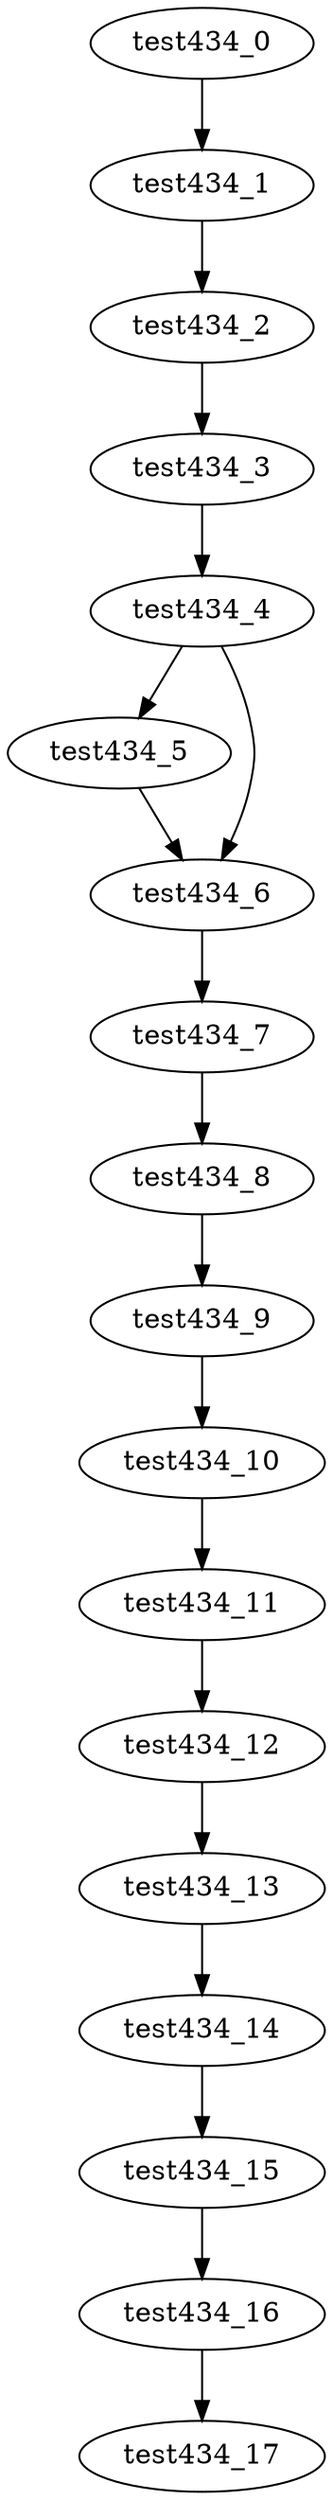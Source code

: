 digraph G {
test434_0->test434_1;
test434_1->test434_2;
test434_2->test434_3;
test434_3->test434_4;
test434_4->test434_5;
test434_4->test434_6;
test434_5->test434_6;
test434_6->test434_7;
test434_7->test434_8;
test434_8->test434_9;
test434_9->test434_10;
test434_10->test434_11;
test434_11->test434_12;
test434_12->test434_13;
test434_13->test434_14;
test434_14->test434_15;
test434_15->test434_16;
test434_16->test434_17;

}
